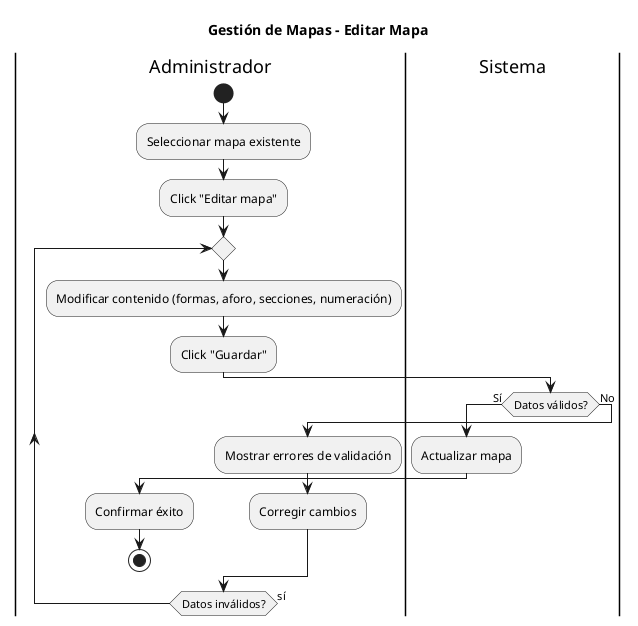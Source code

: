 @startuml
title Gestión de Mapas - Editar Mapa
|Administrador|
start
:Seleccionar mapa existente;
:Click "Editar mapa";
repeat
  :Modificar contenido (formas, aforo, secciones, numeración);
  :Click "Guardar";

  |Sistema|
  if (Datos válidos?) then (Sí)
    :Actualizar mapa;
    |Administrador|
    :Confirmar éxito;
    stop
  else (No)
    :Mostrar errores de validación;
    |Administrador|
    :Corregir cambios;
  endif
repeat while (Datos inválidos?) is (sí)
@enduml
